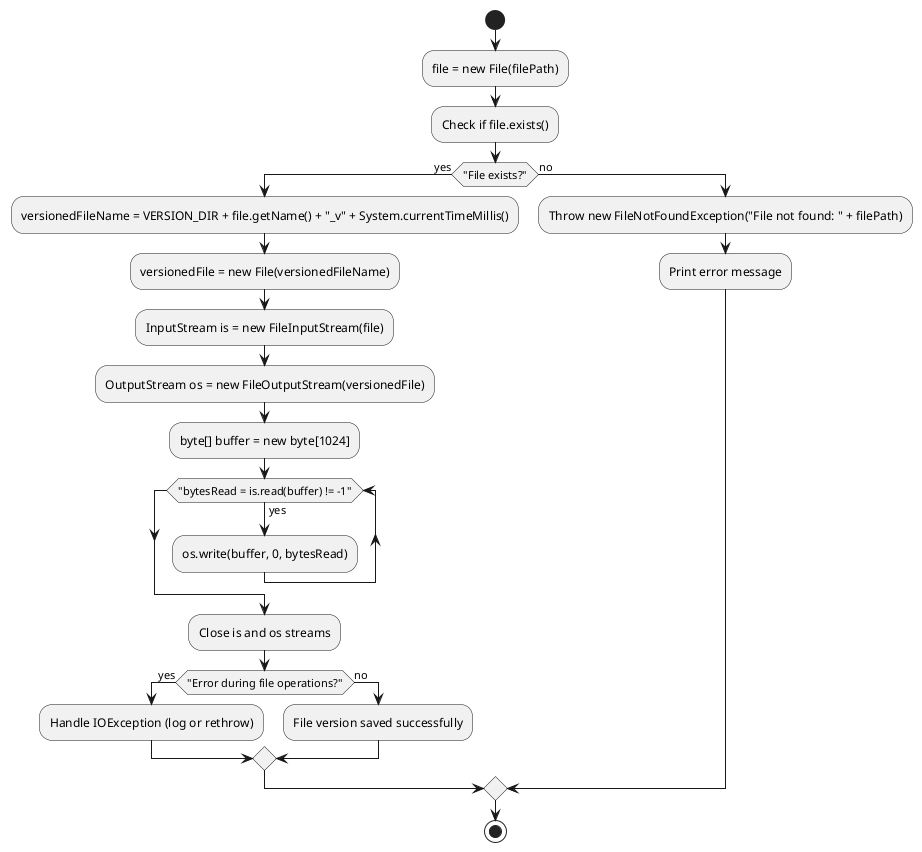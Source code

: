 @startuml
start
:file = new File(filePath);
:Check if file.exists();
if ("File exists?") then (yes)
  :versionedFileName = VERSION_DIR + file.getName() + "_v" + System.currentTimeMillis();
  :versionedFile = new File(versionedFileName);
  :InputStream is = new FileInputStream(file);
  :OutputStream os = new FileOutputStream(versionedFile);
  :byte[] buffer = new byte[1024];
  while ("bytesRead = is.read(buffer) != -1") is (yes)
    :os.write(buffer, 0, bytesRead);
  endwhile
  :Close is and os streams;
  if ("Error during file operations?") then (yes)
    :Handle IOException (log or rethrow);
  else (no)
    :File version saved successfully;
  endif
else (no)
  :Throw new FileNotFoundException("File not found: " + filePath);
  :Print error message;
endif
stop
@enduml
